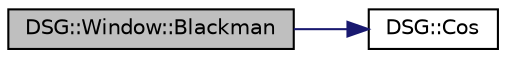 digraph "DSG::Window::Blackman"
{
  edge [fontname="Helvetica",fontsize="10",labelfontname="Helvetica",labelfontsize="10"];
  node [fontname="Helvetica",fontsize="10",shape=record];
  rankdir="LR";
  Node1 [label="DSG::Window::Blackman",height=0.2,width=0.4,color="black", fillcolor="grey75", style="filled", fontcolor="black"];
  Node1 -> Node2 [color="midnightblue",fontsize="10",style="solid"];
  Node2 [label="DSG::Cos",height=0.2,width=0.4,color="black", fillcolor="white", style="filled",URL="$namespace_d_s_g.html#ade303ad15c77f534429305c3cbd90191",tooltip="DSG::Cos() - General Purpose Cos Function, double precision. "];
}
